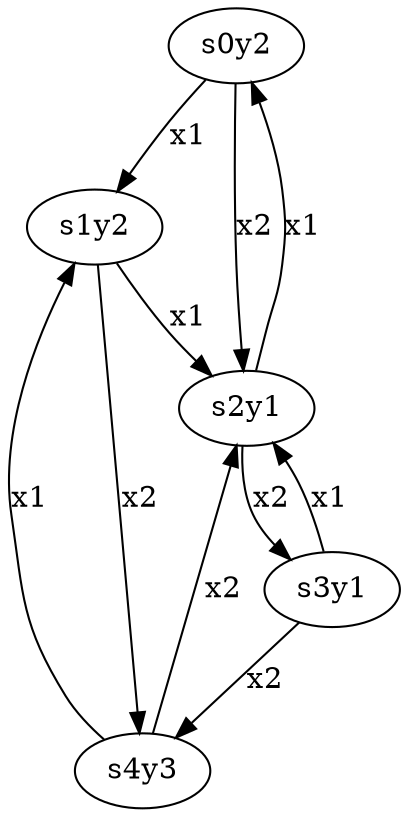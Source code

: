 digraph G {
    s0y2 -> s1y2 [label="x1"];    s1y2 -> s2y1 [label="x1"];    s2y1 -> s0y2 [label="x1"];    s3y1 -> s2y1 [label="x1"];    s4y3 -> s1y2 [label="x1"];    s0y2 -> s2y1 [label="x2"];    s1y2 -> s4y3 [label="x2"];    s2y1 -> s3y1 [label="x2"];    s3y1 -> s4y3 [label="x2"];    s4y3 -> s2y1 [label="x2"];}
